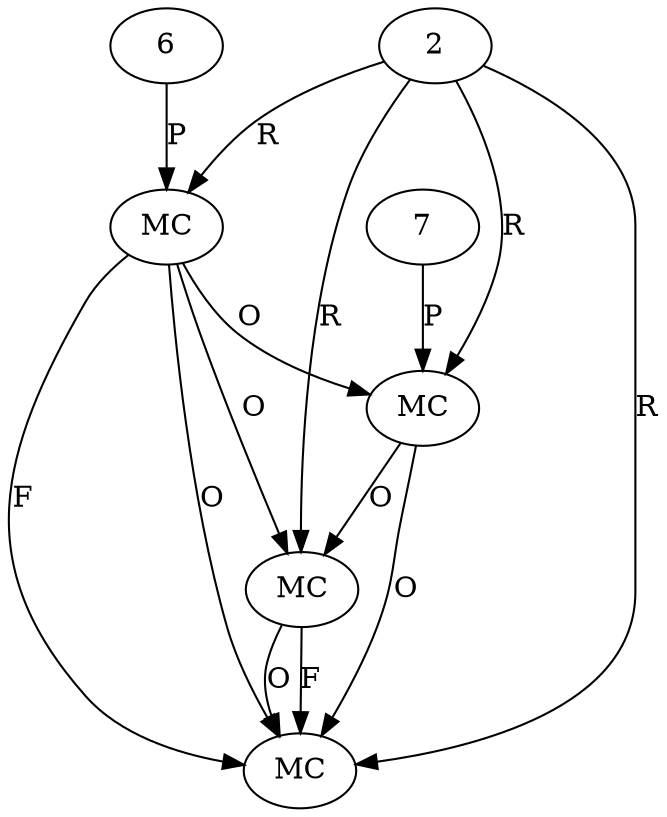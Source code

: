 digraph "AUG" {

  1 [ label="MC" s="setJar()" t="Analyzer" l="991" ];
  2 [ t="Analyzer" n="analyzer" ];
  3 [ label="MC" s="close()" t="AutoCloseable" ];
  4 [ label="MC" s="calcManifest()" t="Analyzer" l="993" ];
  5 [ label="MC" s="setProperties()" t="Processor" l="992" ];
  6 [ t="File" n="tmp" ];
  7 [ t="File" n="p" ];
  2 -> 1 [ label="R" ];
  6 -> 1 [ label="P" ];
  1 -> 3 [ label="F" ];
  2 -> 3 [ label="R" ];
  4 -> 3 [ label="F" ];
  1 -> 3 [ label="O" ];
  5 -> 3 [ label="O" ];
  4 -> 3 [ label="O" ];
  1 -> 4 [ label="O" ];
  2 -> 4 [ label="R" ];
  5 -> 4 [ label="O" ];
  7 -> 5 [ label="P" ];
  2 -> 5 [ label="R" ];
  1 -> 5 [ label="O" ];
}
